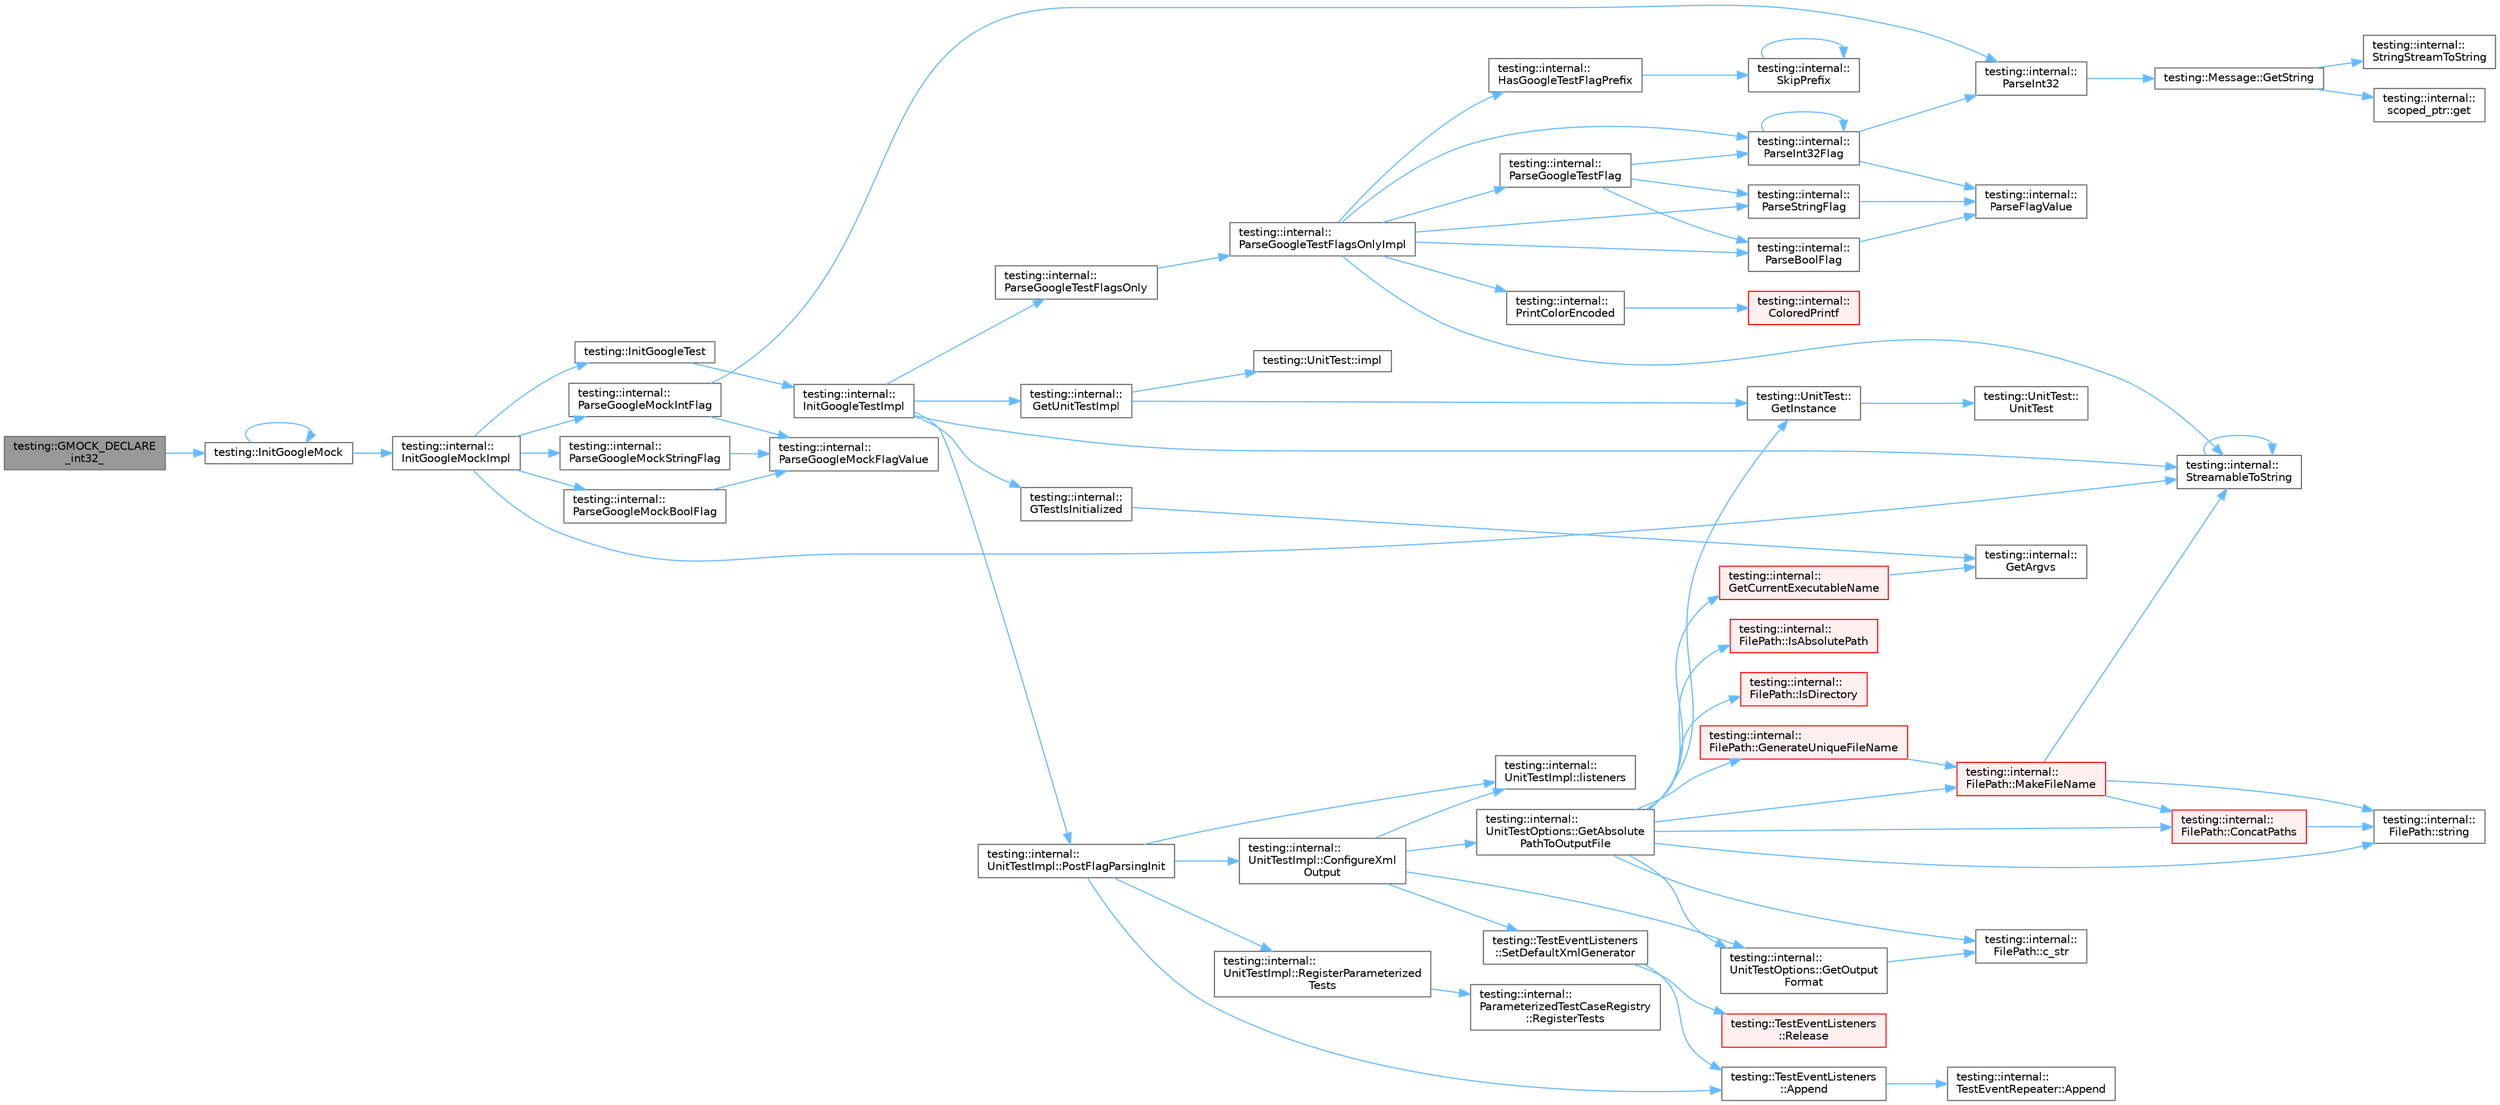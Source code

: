 digraph "testing::GMOCK_DECLARE_int32_"
{
 // LATEX_PDF_SIZE
  bgcolor="transparent";
  edge [fontname=Helvetica,fontsize=10,labelfontname=Helvetica,labelfontsize=10];
  node [fontname=Helvetica,fontsize=10,shape=box,height=0.2,width=0.4];
  rankdir="LR";
  Node1 [id="Node000001",label="testing::GMOCK_DECLARE\l_int32_",height=0.2,width=0.4,color="gray40", fillcolor="grey60", style="filled", fontcolor="black",tooltip=" "];
  Node1 -> Node2 [id="edge1_Node000001_Node000002",color="steelblue1",style="solid",tooltip=" "];
  Node2 [id="Node000002",label="testing::InitGoogleMock",height=0.2,width=0.4,color="grey40", fillcolor="white", style="filled",URL="$namespacetesting.html#a32b1c6db9ba5133ccabfa67616b3c041",tooltip=" "];
  Node2 -> Node2 [id="edge2_Node000002_Node000002",color="steelblue1",style="solid",tooltip=" "];
  Node2 -> Node3 [id="edge3_Node000002_Node000003",color="steelblue1",style="solid",tooltip=" "];
  Node3 [id="Node000003",label="testing::internal::\lInitGoogleMockImpl",height=0.2,width=0.4,color="grey40", fillcolor="white", style="filled",URL="$namespacetesting_1_1internal.html#a3823844199df88af9493026031cf7744",tooltip=" "];
  Node3 -> Node4 [id="edge4_Node000003_Node000004",color="steelblue1",style="solid",tooltip=" "];
  Node4 [id="Node000004",label="testing::InitGoogleTest",height=0.2,width=0.4,color="grey40", fillcolor="white", style="filled",URL="$namespacetesting.html#afd726ae08c9bd16dc52f78c822d9946b",tooltip=" "];
  Node4 -> Node5 [id="edge5_Node000004_Node000005",color="steelblue1",style="solid",tooltip=" "];
  Node5 [id="Node000005",label="testing::internal::\lInitGoogleTestImpl",height=0.2,width=0.4,color="grey40", fillcolor="white", style="filled",URL="$namespacetesting_1_1internal.html#ac3c6fa93391768aa91c6238b31aaeeb5",tooltip=" "];
  Node5 -> Node6 [id="edge6_Node000005_Node000006",color="steelblue1",style="solid",tooltip=" "];
  Node6 [id="Node000006",label="testing::internal::\lGetUnitTestImpl",height=0.2,width=0.4,color="grey40", fillcolor="white", style="filled",URL="$namespacetesting_1_1internal.html#a9bd0caf5d16512de38b39599c13ee634",tooltip=" "];
  Node6 -> Node7 [id="edge7_Node000006_Node000007",color="steelblue1",style="solid",tooltip=" "];
  Node7 [id="Node000007",label="testing::UnitTest::\lGetInstance",height=0.2,width=0.4,color="grey40", fillcolor="white", style="filled",URL="$classtesting_1_1_unit_test.html#a24192400b70b3b946746954e9574fb8e",tooltip=" "];
  Node7 -> Node8 [id="edge8_Node000007_Node000008",color="steelblue1",style="solid",tooltip=" "];
  Node8 [id="Node000008",label="testing::UnitTest::\lUnitTest",height=0.2,width=0.4,color="grey40", fillcolor="white", style="filled",URL="$classtesting_1_1_unit_test.html#a5e646d37f980429c310af696c8775f5c",tooltip=" "];
  Node6 -> Node9 [id="edge9_Node000006_Node000009",color="steelblue1",style="solid",tooltip=" "];
  Node9 [id="Node000009",label="testing::UnitTest::impl",height=0.2,width=0.4,color="grey40", fillcolor="white", style="filled",URL="$classtesting_1_1_unit_test.html#a0faaad5908ed6222ce30c46022a17780",tooltip=" "];
  Node5 -> Node10 [id="edge10_Node000005_Node000010",color="steelblue1",style="solid",tooltip=" "];
  Node10 [id="Node000010",label="testing::internal::\lGTestIsInitialized",height=0.2,width=0.4,color="grey40", fillcolor="white", style="filled",URL="$namespacetesting_1_1internal.html#a91e707e0d371fae0224ffd37f0d042af",tooltip=" "];
  Node10 -> Node11 [id="edge11_Node000010_Node000011",color="steelblue1",style="solid",tooltip=" "];
  Node11 [id="Node000011",label="testing::internal::\lGetArgvs",height=0.2,width=0.4,color="grey40", fillcolor="white", style="filled",URL="$namespacetesting_1_1internal.html#a9608256c67f889006be44912e57e3d4f",tooltip=" "];
  Node5 -> Node12 [id="edge12_Node000005_Node000012",color="steelblue1",style="solid",tooltip=" "];
  Node12 [id="Node000012",label="testing::internal::\lParseGoogleTestFlagsOnly",height=0.2,width=0.4,color="grey40", fillcolor="white", style="filled",URL="$namespacetesting_1_1internal.html#a472880afbcc592a41e3d623e2dec8412",tooltip=" "];
  Node12 -> Node13 [id="edge13_Node000012_Node000013",color="steelblue1",style="solid",tooltip=" "];
  Node13 [id="Node000013",label="testing::internal::\lParseGoogleTestFlagsOnlyImpl",height=0.2,width=0.4,color="grey40", fillcolor="white", style="filled",URL="$namespacetesting_1_1internal.html#ae4c46ce8c3d016848fff52cc5133f2ac",tooltip=" "];
  Node13 -> Node14 [id="edge14_Node000013_Node000014",color="steelblue1",style="solid",tooltip=" "];
  Node14 [id="Node000014",label="testing::internal::\lHasGoogleTestFlagPrefix",height=0.2,width=0.4,color="grey40", fillcolor="white", style="filled",URL="$namespacetesting_1_1internal.html#a6fff795269f50673e358438721710d6f",tooltip=" "];
  Node14 -> Node15 [id="edge15_Node000014_Node000015",color="steelblue1",style="solid",tooltip=" "];
  Node15 [id="Node000015",label="testing::internal::\lSkipPrefix",height=0.2,width=0.4,color="grey40", fillcolor="white", style="filled",URL="$namespacetesting_1_1internal.html#a244d9a3765727306b597b8992ab84036",tooltip=" "];
  Node15 -> Node15 [id="edge16_Node000015_Node000015",color="steelblue1",style="solid",tooltip=" "];
  Node13 -> Node16 [id="edge17_Node000013_Node000016",color="steelblue1",style="solid",tooltip=" "];
  Node16 [id="Node000016",label="testing::internal::\lParseBoolFlag",height=0.2,width=0.4,color="grey40", fillcolor="white", style="filled",URL="$namespacetesting_1_1internal.html#ac76619e6bb184bb1df258b08bc77cb6b",tooltip=" "];
  Node16 -> Node17 [id="edge18_Node000016_Node000017",color="steelblue1",style="solid",tooltip=" "];
  Node17 [id="Node000017",label="testing::internal::\lParseFlagValue",height=0.2,width=0.4,color="grey40", fillcolor="white", style="filled",URL="$namespacetesting_1_1internal.html#a22e8b393ca1e4cbb3277a93d59ba581d",tooltip=" "];
  Node13 -> Node18 [id="edge19_Node000013_Node000018",color="steelblue1",style="solid",tooltip=" "];
  Node18 [id="Node000018",label="testing::internal::\lParseGoogleTestFlag",height=0.2,width=0.4,color="grey40", fillcolor="white", style="filled",URL="$namespacetesting_1_1internal.html#a2f8556fdd6cfeb81e799a8ae2fcc3566",tooltip=" "];
  Node18 -> Node16 [id="edge20_Node000018_Node000016",color="steelblue1",style="solid",tooltip=" "];
  Node18 -> Node19 [id="edge21_Node000018_Node000019",color="steelblue1",style="solid",tooltip=" "];
  Node19 [id="Node000019",label="testing::internal::\lParseInt32Flag",height=0.2,width=0.4,color="grey40", fillcolor="white", style="filled",URL="$namespacetesting_1_1internal.html#ae3449e173767750b613114ceac6d916a",tooltip=" "];
  Node19 -> Node17 [id="edge22_Node000019_Node000017",color="steelblue1",style="solid",tooltip=" "];
  Node19 -> Node20 [id="edge23_Node000019_Node000020",color="steelblue1",style="solid",tooltip=" "];
  Node20 [id="Node000020",label="testing::internal::\lParseInt32",height=0.2,width=0.4,color="grey40", fillcolor="white", style="filled",URL="$namespacetesting_1_1internal.html#ac06fc81336a3d80755f4020d34321766",tooltip=" "];
  Node20 -> Node21 [id="edge24_Node000020_Node000021",color="steelblue1",style="solid",tooltip=" "];
  Node21 [id="Node000021",label="testing::Message::GetString",height=0.2,width=0.4,color="grey40", fillcolor="white", style="filled",URL="$classtesting_1_1_message.html#a2cdc4df62bdcc9df37651a1cf527704e",tooltip=" "];
  Node21 -> Node22 [id="edge25_Node000021_Node000022",color="steelblue1",style="solid",tooltip=" "];
  Node22 [id="Node000022",label="testing::internal::\lscoped_ptr::get",height=0.2,width=0.4,color="grey40", fillcolor="white", style="filled",URL="$classtesting_1_1internal_1_1scoped__ptr.html#a5a78280b6a59ff4b63aae444efc61e3f",tooltip=" "];
  Node21 -> Node23 [id="edge26_Node000021_Node000023",color="steelblue1",style="solid",tooltip=" "];
  Node23 [id="Node000023",label="testing::internal::\lStringStreamToString",height=0.2,width=0.4,color="grey40", fillcolor="white", style="filled",URL="$namespacetesting_1_1internal.html#ac0a2b7f69fc829d80a39e925b6417e39",tooltip=" "];
  Node19 -> Node19 [id="edge27_Node000019_Node000019",color="steelblue1",style="solid",tooltip=" "];
  Node18 -> Node24 [id="edge28_Node000018_Node000024",color="steelblue1",style="solid",tooltip=" "];
  Node24 [id="Node000024",label="testing::internal::\lParseStringFlag",height=0.2,width=0.4,color="grey40", fillcolor="white", style="filled",URL="$namespacetesting_1_1internal.html#a3bb3b2eefe90e1e70b4787c51fa376b5",tooltip=" "];
  Node24 -> Node17 [id="edge29_Node000024_Node000017",color="steelblue1",style="solid",tooltip=" "];
  Node13 -> Node19 [id="edge30_Node000013_Node000019",color="steelblue1",style="solid",tooltip=" "];
  Node13 -> Node24 [id="edge31_Node000013_Node000024",color="steelblue1",style="solid",tooltip=" "];
  Node13 -> Node25 [id="edge32_Node000013_Node000025",color="steelblue1",style="solid",tooltip=" "];
  Node25 [id="Node000025",label="testing::internal::\lPrintColorEncoded",height=0.2,width=0.4,color="grey40", fillcolor="white", style="filled",URL="$namespacetesting_1_1internal.html#a7d8c446a29c7e22d7d4dde8f530bb57e",tooltip=" "];
  Node25 -> Node26 [id="edge33_Node000025_Node000026",color="steelblue1",style="solid",tooltip=" "];
  Node26 [id="Node000026",label="testing::internal::\lColoredPrintf",height=0.2,width=0.4,color="red", fillcolor="#FFF0F0", style="filled",URL="$namespacetesting_1_1internal.html#a1d9493ff218e622051c53094eb54bcd6",tooltip=" "];
  Node13 -> Node38 [id="edge34_Node000013_Node000038",color="steelblue1",style="solid",tooltip=" "];
  Node38 [id="Node000038",label="testing::internal::\lStreamableToString",height=0.2,width=0.4,color="grey40", fillcolor="white", style="filled",URL="$namespacetesting_1_1internal.html#aad4beed95d0846e6ffc5da0978ef3bb9",tooltip=" "];
  Node38 -> Node38 [id="edge35_Node000038_Node000038",color="steelblue1",style="solid",tooltip=" "];
  Node5 -> Node39 [id="edge36_Node000005_Node000039",color="steelblue1",style="solid",tooltip=" "];
  Node39 [id="Node000039",label="testing::internal::\lUnitTestImpl::PostFlagParsingInit",height=0.2,width=0.4,color="grey40", fillcolor="white", style="filled",URL="$classtesting_1_1internal_1_1_unit_test_impl.html#a772894193104b1b2516f16e6ff813168",tooltip=" "];
  Node39 -> Node40 [id="edge37_Node000039_Node000040",color="steelblue1",style="solid",tooltip=" "];
  Node40 [id="Node000040",label="testing::TestEventListeners\l::Append",height=0.2,width=0.4,color="grey40", fillcolor="white", style="filled",URL="$classtesting_1_1_test_event_listeners.html#a1207dce74d64c1c39ffa6105560536a0",tooltip=" "];
  Node40 -> Node41 [id="edge38_Node000040_Node000041",color="steelblue1",style="solid",tooltip=" "];
  Node41 [id="Node000041",label="testing::internal::\lTestEventRepeater::Append",height=0.2,width=0.4,color="grey40", fillcolor="white", style="filled",URL="$classtesting_1_1internal_1_1_test_event_repeater.html#ad154ce021881721a5c46994316b14cb1",tooltip=" "];
  Node39 -> Node42 [id="edge39_Node000039_Node000042",color="steelblue1",style="solid",tooltip=" "];
  Node42 [id="Node000042",label="testing::internal::\lUnitTestImpl::ConfigureXml\lOutput",height=0.2,width=0.4,color="grey40", fillcolor="white", style="filled",URL="$classtesting_1_1internal_1_1_unit_test_impl.html#a21cd7b2928de03a55b5252f29dd5ae6d",tooltip=" "];
  Node42 -> Node43 [id="edge40_Node000042_Node000043",color="steelblue1",style="solid",tooltip=" "];
  Node43 [id="Node000043",label="testing::internal::\lUnitTestOptions::GetAbsolute\lPathToOutputFile",height=0.2,width=0.4,color="grey40", fillcolor="white", style="filled",URL="$classtesting_1_1internal_1_1_unit_test_options.html#a993fb30ad66104158c8c0ac508daca3f",tooltip=" "];
  Node43 -> Node44 [id="edge41_Node000043_Node000044",color="steelblue1",style="solid",tooltip=" "];
  Node44 [id="Node000044",label="testing::internal::\lFilePath::c_str",height=0.2,width=0.4,color="grey40", fillcolor="white", style="filled",URL="$classtesting_1_1internal_1_1_file_path.html#a60a30c518a0298affcc262f5904cf308",tooltip=" "];
  Node43 -> Node45 [id="edge42_Node000043_Node000045",color="steelblue1",style="solid",tooltip=" "];
  Node45 [id="Node000045",label="testing::internal::\lFilePath::ConcatPaths",height=0.2,width=0.4,color="red", fillcolor="#FFF0F0", style="filled",URL="$classtesting_1_1internal_1_1_file_path.html#ac9d57987f60ac43f0c57b89e333e531e",tooltip=" "];
  Node45 -> Node51 [id="edge43_Node000045_Node000051",color="steelblue1",style="solid",tooltip=" "];
  Node51 [id="Node000051",label="testing::internal::\lFilePath::string",height=0.2,width=0.4,color="grey40", fillcolor="white", style="filled",URL="$classtesting_1_1internal_1_1_file_path.html#a44649e2fb65454648a9494a89a970d85",tooltip=" "];
  Node43 -> Node52 [id="edge44_Node000043_Node000052",color="steelblue1",style="solid",tooltip=" "];
  Node52 [id="Node000052",label="testing::internal::\lFilePath::GenerateUniqueFileName",height=0.2,width=0.4,color="red", fillcolor="#FFF0F0", style="filled",URL="$classtesting_1_1internal_1_1_file_path.html#a2280a77adb394cf80bb5f73fc292e8c8",tooltip=" "];
  Node52 -> Node55 [id="edge45_Node000052_Node000055",color="steelblue1",style="solid",tooltip=" "];
  Node55 [id="Node000055",label="testing::internal::\lFilePath::MakeFileName",height=0.2,width=0.4,color="red", fillcolor="#FFF0F0", style="filled",URL="$classtesting_1_1internal_1_1_file_path.html#aa8c102da670261eb4fa8e2f2481df139",tooltip=" "];
  Node55 -> Node45 [id="edge46_Node000055_Node000045",color="steelblue1",style="solid",tooltip=" "];
  Node55 -> Node38 [id="edge47_Node000055_Node000038",color="steelblue1",style="solid",tooltip=" "];
  Node55 -> Node51 [id="edge48_Node000055_Node000051",color="steelblue1",style="solid",tooltip=" "];
  Node43 -> Node57 [id="edge49_Node000043_Node000057",color="steelblue1",style="solid",tooltip=" "];
  Node57 [id="Node000057",label="testing::internal::\lGetCurrentExecutableName",height=0.2,width=0.4,color="red", fillcolor="#FFF0F0", style="filled",URL="$namespacetesting_1_1internal.html#a7a2bbf069f75bc99873976ad6fc356ad",tooltip=" "];
  Node57 -> Node11 [id="edge50_Node000057_Node000011",color="steelblue1",style="solid",tooltip=" "];
  Node43 -> Node7 [id="edge51_Node000043_Node000007",color="steelblue1",style="solid",tooltip=" "];
  Node43 -> Node60 [id="edge52_Node000043_Node000060",color="steelblue1",style="solid",tooltip=" "];
  Node60 [id="Node000060",label="testing::internal::\lUnitTestOptions::GetOutput\lFormat",height=0.2,width=0.4,color="grey40", fillcolor="white", style="filled",URL="$classtesting_1_1internal_1_1_unit_test_options.html#ae7413a21296d885c6924650b51ac4f6d",tooltip=" "];
  Node60 -> Node44 [id="edge53_Node000060_Node000044",color="steelblue1",style="solid",tooltip=" "];
  Node43 -> Node61 [id="edge54_Node000043_Node000061",color="steelblue1",style="solid",tooltip=" "];
  Node61 [id="Node000061",label="testing::internal::\lFilePath::IsAbsolutePath",height=0.2,width=0.4,color="red", fillcolor="#FFF0F0", style="filled",URL="$classtesting_1_1internal_1_1_file_path.html#ae17e5581e7996021e598851fe947df9c",tooltip=" "];
  Node43 -> Node49 [id="edge55_Node000043_Node000049",color="steelblue1",style="solid",tooltip=" "];
  Node49 [id="Node000049",label="testing::internal::\lFilePath::IsDirectory",height=0.2,width=0.4,color="red", fillcolor="#FFF0F0", style="filled",URL="$classtesting_1_1internal_1_1_file_path.html#a73fc042ad65e85bbecb956eb4603a6f2",tooltip=" "];
  Node43 -> Node55 [id="edge56_Node000043_Node000055",color="steelblue1",style="solid",tooltip=" "];
  Node43 -> Node51 [id="edge57_Node000043_Node000051",color="steelblue1",style="solid",tooltip=" "];
  Node42 -> Node60 [id="edge58_Node000042_Node000060",color="steelblue1",style="solid",tooltip=" "];
  Node42 -> Node62 [id="edge59_Node000042_Node000062",color="steelblue1",style="solid",tooltip=" "];
  Node62 [id="Node000062",label="testing::internal::\lUnitTestImpl::listeners",height=0.2,width=0.4,color="grey40", fillcolor="white", style="filled",URL="$classtesting_1_1internal_1_1_unit_test_impl.html#a22544d28679e9d1e2eaa3735607c8b63",tooltip=" "];
  Node42 -> Node63 [id="edge60_Node000042_Node000063",color="steelblue1",style="solid",tooltip=" "];
  Node63 [id="Node000063",label="testing::TestEventListeners\l::SetDefaultXmlGenerator",height=0.2,width=0.4,color="grey40", fillcolor="white", style="filled",URL="$classtesting_1_1_test_event_listeners.html#a36dbac47563ef8bb78cb467d11f5b4d9",tooltip=" "];
  Node63 -> Node40 [id="edge61_Node000063_Node000040",color="steelblue1",style="solid",tooltip=" "];
  Node63 -> Node64 [id="edge62_Node000063_Node000064",color="steelblue1",style="solid",tooltip=" "];
  Node64 [id="Node000064",label="testing::TestEventListeners\l::Release",height=0.2,width=0.4,color="red", fillcolor="#FFF0F0", style="filled",URL="$classtesting_1_1_test_event_listeners.html#a038c9fa1975f84d6f3d25b52bc7bccdd",tooltip=" "];
  Node39 -> Node62 [id="edge63_Node000039_Node000062",color="steelblue1",style="solid",tooltip=" "];
  Node39 -> Node66 [id="edge64_Node000039_Node000066",color="steelblue1",style="solid",tooltip=" "];
  Node66 [id="Node000066",label="testing::internal::\lUnitTestImpl::RegisterParameterized\lTests",height=0.2,width=0.4,color="grey40", fillcolor="white", style="filled",URL="$classtesting_1_1internal_1_1_unit_test_impl.html#af84d2515f1a272a8783f00a3e8c0aff8",tooltip=" "];
  Node66 -> Node67 [id="edge65_Node000066_Node000067",color="steelblue1",style="solid",tooltip=" "];
  Node67 [id="Node000067",label="testing::internal::\lParameterizedTestCaseRegistry\l::RegisterTests",height=0.2,width=0.4,color="grey40", fillcolor="white", style="filled",URL="$classtesting_1_1internal_1_1_parameterized_test_case_registry.html#ad5b63c8fe94f3d51d039a76c001c9223",tooltip=" "];
  Node5 -> Node38 [id="edge66_Node000005_Node000038",color="steelblue1",style="solid",tooltip=" "];
  Node3 -> Node68 [id="edge67_Node000003_Node000068",color="steelblue1",style="solid",tooltip=" "];
  Node68 [id="Node000068",label="testing::internal::\lParseGoogleMockBoolFlag",height=0.2,width=0.4,color="grey40", fillcolor="white", style="filled",URL="$namespacetesting_1_1internal.html#a137bff8177d6158f59ab4ce603577293",tooltip=" "];
  Node68 -> Node69 [id="edge68_Node000068_Node000069",color="steelblue1",style="solid",tooltip=" "];
  Node69 [id="Node000069",label="testing::internal::\lParseGoogleMockFlagValue",height=0.2,width=0.4,color="grey40", fillcolor="white", style="filled",URL="$namespacetesting_1_1internal.html#aa8dca282330b09f2c8beac8c1b0dacb4",tooltip=" "];
  Node3 -> Node70 [id="edge69_Node000003_Node000070",color="steelblue1",style="solid",tooltip=" "];
  Node70 [id="Node000070",label="testing::internal::\lParseGoogleMockIntFlag",height=0.2,width=0.4,color="grey40", fillcolor="white", style="filled",URL="$namespacetesting_1_1internal.html#a5d201d5b16143a31fa16dc23b5d4af80",tooltip=" "];
  Node70 -> Node69 [id="edge70_Node000070_Node000069",color="steelblue1",style="solid",tooltip=" "];
  Node70 -> Node20 [id="edge71_Node000070_Node000020",color="steelblue1",style="solid",tooltip=" "];
  Node3 -> Node71 [id="edge72_Node000003_Node000071",color="steelblue1",style="solid",tooltip=" "];
  Node71 [id="Node000071",label="testing::internal::\lParseGoogleMockStringFlag",height=0.2,width=0.4,color="grey40", fillcolor="white", style="filled",URL="$namespacetesting_1_1internal.html#afb359266feb817d9943854b76574817d",tooltip=" "];
  Node71 -> Node69 [id="edge73_Node000071_Node000069",color="steelblue1",style="solid",tooltip=" "];
  Node3 -> Node38 [id="edge74_Node000003_Node000038",color="steelblue1",style="solid",tooltip=" "];
}
